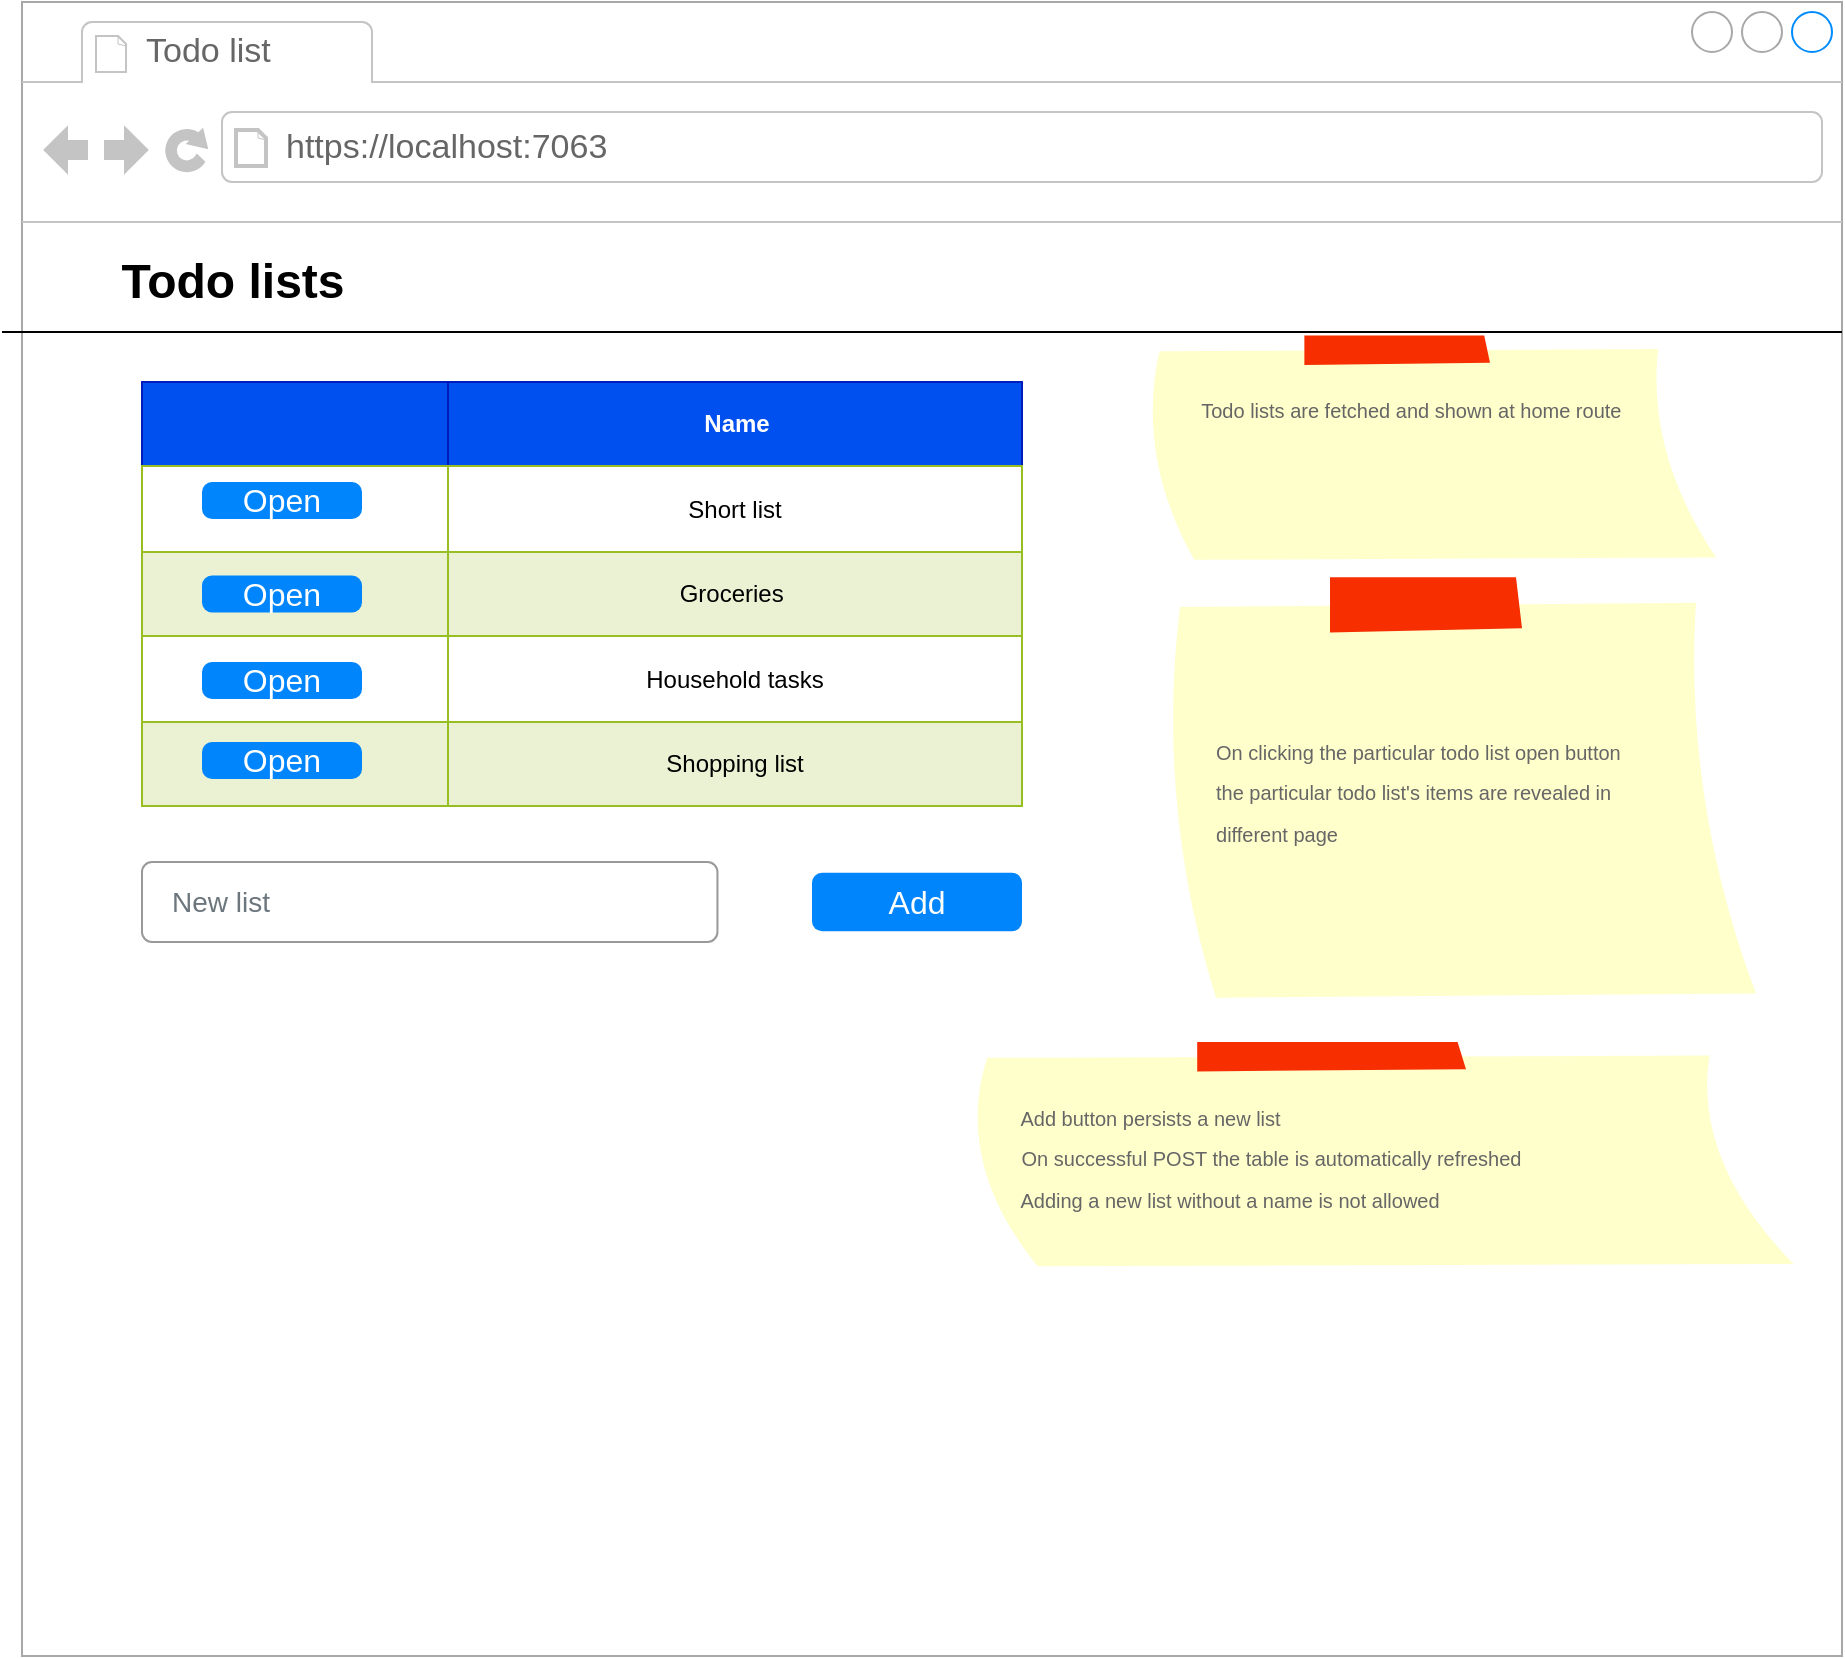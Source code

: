 <mxfile>
    <diagram id="TO62LUzpwMXBoUDi07OC" name="Page-1">
        <mxGraphModel dx="2987" dy="907" grid="1" gridSize="10" guides="1" tooltips="1" connect="1" arrows="1" fold="1" page="1" pageScale="1" pageWidth="850" pageHeight="1100" math="0" shadow="0">
            <root>
                <mxCell id="0"/>
                <mxCell id="1" parent="0"/>
                <mxCell id="76" value="" style="strokeWidth=1;shadow=0;dashed=0;align=center;html=1;shape=mxgraph.mockup.containers.browserWindow;rSize=0;strokeColor=#A8A8A8;strokeColor2=#008cff;strokeColor3=#c4c4c4;mainText=,;recursiveResize=0;fontSize=10;fontColor=#000000;fillColor=#FFFFFF;movable=1;resizable=1;rotatable=1;deletable=1;editable=1;connectable=1;" parent="1" vertex="1">
                    <mxGeometry x="-1690" width="910" height="827" as="geometry"/>
                </mxCell>
                <mxCell id="77" value="Todo list" style="strokeWidth=1;shadow=0;dashed=0;align=center;html=1;shape=mxgraph.mockup.containers.anchor;fontSize=17;fontColor=#666666;align=left;fillColor=#3399FF;" parent="76" vertex="1">
                    <mxGeometry x="60" y="12" width="110" height="26" as="geometry"/>
                </mxCell>
                <mxCell id="78" value="https://localhost:7063" style="strokeWidth=1;shadow=0;dashed=0;align=center;html=1;shape=mxgraph.mockup.containers.anchor;rSize=0;fontSize=17;fontColor=#666666;align=left;fillColor=#3399FF;" parent="76" vertex="1">
                    <mxGeometry x="130" y="60" width="250" height="26" as="geometry"/>
                </mxCell>
                <mxCell id="79" value="E19E2E15-CECE-44CD-B659-2C2EA59C325E" style="childLayout=tableLayout;recursiveResize=0;strokeColor=#98bf21;fillColor=#A7C942;shadow=0;movable=1;resizable=1;rotatable=1;deletable=1;editable=1;connectable=1;" parent="76" vertex="1">
                    <mxGeometry x="60" y="190" width="440" height="212" as="geometry"/>
                </mxCell>
                <mxCell id="80" style="shape=tableRow;horizontal=0;startSize=0;swimlaneHead=0;swimlaneBody=0;top=0;left=0;bottom=0;right=0;dropTarget=0;collapsible=0;recursiveResize=0;expand=0;fontStyle=0;strokeColor=inherit;fillColor=#ffffff;movable=1;resizable=1;rotatable=1;deletable=1;editable=1;connectable=1;" parent="79" vertex="1">
                    <mxGeometry width="440" height="42" as="geometry"/>
                </mxCell>
                <mxCell id="81" value="" style="connectable=1;recursiveResize=0;strokeColor=#001DBC;fillColor=#0050ef;align=center;fontStyle=1;html=1;movable=1;resizable=1;rotatable=1;deletable=1;editable=1;fontColor=#ffffff;" parent="80" vertex="1">
                    <mxGeometry width="153" height="42" as="geometry">
                        <mxRectangle width="153" height="42" as="alternateBounds"/>
                    </mxGeometry>
                </mxCell>
                <mxCell id="82" value="Name" style="connectable=1;recursiveResize=0;strokeColor=#001DBC;fillColor=#0050ef;align=center;fontStyle=1;html=1;movable=1;resizable=1;rotatable=1;deletable=1;editable=1;fontColor=#ffffff;" parent="80" vertex="1">
                    <mxGeometry x="153" width="287" height="42" as="geometry">
                        <mxRectangle width="287" height="42" as="alternateBounds"/>
                    </mxGeometry>
                </mxCell>
                <mxCell id="83" value="" style="shape=tableRow;horizontal=0;startSize=0;swimlaneHead=0;swimlaneBody=0;top=0;left=0;bottom=0;right=0;dropTarget=0;collapsible=0;recursiveResize=0;expand=0;fontStyle=0;strokeColor=inherit;fillColor=#ffffff;movable=1;resizable=1;rotatable=1;deletable=1;editable=1;connectable=1;" parent="79" vertex="1">
                    <mxGeometry y="42" width="440" height="43" as="geometry"/>
                </mxCell>
                <mxCell id="84" value="Value 1" style="connectable=1;recursiveResize=0;strokeColor=inherit;fillColor=inherit;align=center;whiteSpace=wrap;html=1;movable=1;resizable=1;rotatable=1;deletable=1;editable=1;" parent="83" vertex="1">
                    <mxGeometry width="153" height="43" as="geometry">
                        <mxRectangle width="153" height="43" as="alternateBounds"/>
                    </mxGeometry>
                </mxCell>
                <mxCell id="85" value="&lt;font color=&quot;#000000&quot;&gt;Short list&lt;/font&gt;" style="connectable=1;recursiveResize=0;strokeColor=inherit;fillColor=inherit;align=center;whiteSpace=wrap;html=1;movable=1;resizable=1;rotatable=1;deletable=1;editable=1;" parent="83" vertex="1">
                    <mxGeometry x="153" width="287" height="43" as="geometry">
                        <mxRectangle width="287" height="43" as="alternateBounds"/>
                    </mxGeometry>
                </mxCell>
                <mxCell id="87" value="" style="shape=tableRow;horizontal=0;startSize=0;swimlaneHead=0;swimlaneBody=0;top=0;left=0;bottom=0;right=0;dropTarget=0;collapsible=0;recursiveResize=0;expand=0;fontStyle=1;strokeColor=inherit;fillColor=#EAF2D3;movable=1;resizable=1;rotatable=1;deletable=1;editable=1;connectable=1;" parent="79" vertex="1">
                    <mxGeometry y="85" width="440" height="42" as="geometry"/>
                </mxCell>
                <mxCell id="88" value="Value 4" style="connectable=1;recursiveResize=0;strokeColor=inherit;fillColor=inherit;whiteSpace=wrap;html=1;movable=1;resizable=1;rotatable=1;deletable=1;editable=1;" parent="87" vertex="1">
                    <mxGeometry width="153" height="42" as="geometry">
                        <mxRectangle width="153" height="42" as="alternateBounds"/>
                    </mxGeometry>
                </mxCell>
                <mxCell id="89" value="&lt;span style=&quot;color: rgb(0, 0, 0);&quot;&gt;Groceries&amp;nbsp;&lt;/span&gt;" style="connectable=1;recursiveResize=0;strokeColor=inherit;fillColor=inherit;whiteSpace=wrap;html=1;movable=1;resizable=1;rotatable=1;deletable=1;editable=1;" parent="87" vertex="1">
                    <mxGeometry x="153" width="287" height="42" as="geometry">
                        <mxRectangle width="287" height="42" as="alternateBounds"/>
                    </mxGeometry>
                </mxCell>
                <mxCell id="90" value="" style="shape=tableRow;horizontal=0;startSize=0;swimlaneHead=0;swimlaneBody=0;top=0;left=0;bottom=0;right=0;dropTarget=0;collapsible=0;recursiveResize=0;expand=0;fontStyle=0;strokeColor=inherit;fillColor=#ffffff;movable=1;resizable=1;rotatable=1;deletable=1;editable=1;connectable=1;" parent="79" vertex="1">
                    <mxGeometry y="127" width="440" height="43" as="geometry"/>
                </mxCell>
                <mxCell id="91" value="Value 7" style="connectable=1;recursiveResize=0;strokeColor=inherit;fillColor=inherit;fontStyle=0;align=center;whiteSpace=wrap;html=1;movable=1;resizable=1;rotatable=1;deletable=1;editable=1;" parent="90" vertex="1">
                    <mxGeometry width="153" height="43" as="geometry">
                        <mxRectangle width="153" height="43" as="alternateBounds"/>
                    </mxGeometry>
                </mxCell>
                <mxCell id="92" value="&lt;span style=&quot;color: rgb(0, 0, 0);&quot;&gt;Household tasks&lt;/span&gt;" style="connectable=1;recursiveResize=0;strokeColor=inherit;fillColor=inherit;fontStyle=0;align=center;whiteSpace=wrap;html=1;movable=1;resizable=1;rotatable=1;deletable=1;editable=1;" parent="90" vertex="1">
                    <mxGeometry x="153" width="287" height="43" as="geometry">
                        <mxRectangle width="287" height="43" as="alternateBounds"/>
                    </mxGeometry>
                </mxCell>
                <mxCell id="93" value="" style="shape=tableRow;horizontal=0;startSize=0;swimlaneHead=0;swimlaneBody=0;top=0;left=0;bottom=0;right=0;dropTarget=0;collapsible=0;recursiveResize=0;expand=0;fontStyle=1;strokeColor=inherit;fillColor=#EAF2D3;movable=1;resizable=1;rotatable=1;deletable=1;editable=1;connectable=1;" parent="79" vertex="1">
                    <mxGeometry y="170" width="440" height="42" as="geometry"/>
                </mxCell>
                <mxCell id="94" value="Value 10" style="connectable=1;recursiveResize=0;strokeColor=inherit;fillColor=inherit;whiteSpace=wrap;html=1;movable=1;resizable=1;rotatable=1;deletable=1;editable=1;" parent="93" vertex="1">
                    <mxGeometry width="153" height="42" as="geometry">
                        <mxRectangle width="153" height="42" as="alternateBounds"/>
                    </mxGeometry>
                </mxCell>
                <mxCell id="95" value="&lt;span style=&quot;color: rgb(0, 0, 0);&quot;&gt;Shopping list&lt;/span&gt;" style="connectable=1;recursiveResize=0;strokeColor=inherit;fillColor=inherit;whiteSpace=wrap;html=1;movable=1;resizable=1;rotatable=1;deletable=1;editable=1;" parent="93" vertex="1">
                    <mxGeometry x="153" width="287" height="42" as="geometry">
                        <mxRectangle width="287" height="42" as="alternateBounds"/>
                    </mxGeometry>
                </mxCell>
                <mxCell id="96" value="Open" style="html=1;shadow=0;dashed=0;shape=mxgraph.bootstrap.rrect;rSize=5;strokeColor=none;strokeWidth=1;fillColor=#0085FC;fontColor=#FFFFFF;whiteSpace=wrap;align=center;verticalAlign=middle;spacingLeft=0;fontStyle=0;fontSize=16;spacing=5;" parent="76" vertex="1">
                    <mxGeometry x="90" y="286.75" width="80" height="18.5" as="geometry"/>
                </mxCell>
                <mxCell id="98" value="Todo lists" style="text;strokeColor=none;fillColor=none;html=1;fontSize=24;fontStyle=1;verticalAlign=middle;align=center;fontColor=#000000;" parent="76" vertex="1">
                    <mxGeometry x="50" y="120" width="110" height="40" as="geometry"/>
                </mxCell>
                <mxCell id="99" value="Open" style="html=1;shadow=0;dashed=0;shape=mxgraph.bootstrap.rrect;rSize=5;strokeColor=none;strokeWidth=1;fillColor=#0085FC;fontColor=#FFFFFF;whiteSpace=wrap;align=center;verticalAlign=middle;spacingLeft=0;fontStyle=0;fontSize=16;spacing=5;" parent="76" vertex="1">
                    <mxGeometry x="90" y="330" width="80" height="18.5" as="geometry"/>
                </mxCell>
                <mxCell id="100" value="Add" style="html=1;shadow=0;dashed=0;shape=mxgraph.bootstrap.rrect;rSize=5;strokeColor=none;strokeWidth=1;fillColor=#0085FC;fontColor=#FFFFFF;whiteSpace=wrap;align=center;verticalAlign=middle;spacingLeft=0;fontStyle=0;fontSize=16;spacing=5;" parent="76" vertex="1">
                    <mxGeometry x="395" y="435.38" width="105" height="29.25" as="geometry"/>
                </mxCell>
                <mxCell id="101" value="Open" style="html=1;shadow=0;dashed=0;shape=mxgraph.bootstrap.rrect;rSize=5;strokeColor=none;strokeWidth=1;fillColor=#0085FC;fontColor=#FFFFFF;whiteSpace=wrap;align=center;verticalAlign=middle;spacingLeft=0;fontStyle=0;fontSize=16;spacing=5;" parent="76" vertex="1">
                    <mxGeometry x="90" y="240" width="80" height="18.5" as="geometry"/>
                </mxCell>
                <mxCell id="115" value="" style="line;strokeWidth=1;html=1;perimeter=backbonePerimeter;points=[];outlineConnect=0;rounded=1;fontSize=11;fontColor=#000000;fillColor=#FFFFFF;" parent="76" vertex="1">
                    <mxGeometry x="-10" y="160" width="920" height="10" as="geometry"/>
                </mxCell>
                <mxCell id="119" value="&lt;div style=&quot;text-align: justify;&quot;&gt;&lt;font size=&quot;1&quot;&gt;&amp;nbsp; &amp;nbsp; &amp;nbsp; &amp;nbsp; &amp;nbsp; Todo lists are fetched and shown at home route&lt;/font&gt;&lt;/div&gt;&lt;div style=&quot;text-align: justify;&quot;&gt;&lt;font size=&quot;1&quot;&gt;&lt;br&gt;&lt;/font&gt;&lt;/div&gt;&lt;div style=&quot;text-align: justify;&quot;&gt;&lt;font size=&quot;1&quot;&gt;&amp;nbsp; &amp;nbsp; &amp;nbsp; &amp;nbsp; &amp;nbsp; &amp;nbsp; &amp;nbsp; &amp;nbsp; &amp;nbsp; &amp;nbsp; &amp;nbsp;&lt;/font&gt;&lt;/div&gt;" style="strokeWidth=1;shadow=0;dashed=0;align=left;html=1;shape=mxgraph.mockup.text.stickyNote2;fontColor=#666666;mainText=;fontSize=17;whiteSpace=wrap;fillColor=#ffffcc;strokeColor=#F62E00;" parent="76" vertex="1">
                    <mxGeometry x="560" y="166.75" width="290" height="113.25" as="geometry"/>
                </mxCell>
                <mxCell id="120" value="&lt;div style=&quot;text-align: justify;&quot;&gt;&lt;span style=&quot;font-size: x-small; background-color: initial;&quot;&gt;&amp;nbsp; &amp;nbsp; &amp;nbsp; &amp;nbsp; &amp;nbsp;On clicking the particular todo list open button&lt;/span&gt;&lt;/div&gt;&lt;div style=&quot;text-align: justify;&quot;&gt;&lt;span style=&quot;font-size: x-small; background-color: initial;&quot;&gt;&amp;nbsp; &amp;nbsp; &amp;nbsp; &amp;nbsp; &amp;nbsp;the particular todo list's items are revealed in&amp;nbsp;&lt;/span&gt;&lt;/div&gt;&lt;div style=&quot;text-align: justify;&quot;&gt;&lt;span style=&quot;font-size: x-small; background-color: initial;&quot;&gt;&amp;nbsp; &amp;nbsp; &amp;nbsp; &amp;nbsp; &amp;nbsp;different page&lt;/span&gt;&lt;br&gt;&lt;/div&gt;" style="strokeWidth=1;shadow=0;dashed=0;align=left;html=1;shape=mxgraph.mockup.text.stickyNote2;fontColor=#666666;mainText=;fontSize=17;whiteSpace=wrap;fillColor=#ffffcc;strokeColor=#F62E00;" parent="76" vertex="1">
                    <mxGeometry x="570" y="287.63" width="300" height="212.37" as="geometry"/>
                </mxCell>
                <mxCell id="121" value="New list" style="html=1;shadow=0;dashed=0;shape=mxgraph.bootstrap.rrect;rSize=5;fillColor=none;strokeColor=#999999;align=left;spacing=15;fontSize=14;fontColor=#6C767D;" vertex="1" parent="76">
                    <mxGeometry x="59.995" y="430.0" width="287.731" height="40" as="geometry"/>
                </mxCell>
                <mxCell id="122" value="Open" style="html=1;shadow=0;dashed=0;shape=mxgraph.bootstrap.rrect;rSize=5;strokeColor=none;strokeWidth=1;fillColor=#0085FC;fontColor=#FFFFFF;whiteSpace=wrap;align=center;verticalAlign=middle;spacingLeft=0;fontStyle=0;fontSize=16;spacing=5;" vertex="1" parent="76">
                    <mxGeometry x="90" y="370" width="80" height="18.5" as="geometry"/>
                </mxCell>
                <mxCell id="123" value="&lt;div style=&quot;text-align: justify;&quot;&gt;&lt;font size=&quot;1&quot;&gt;&amp;nbsp; &amp;nbsp; &amp;nbsp; &amp;nbsp; &amp;nbsp; Add button persists a new list&amp;nbsp;&lt;/font&gt;&lt;/div&gt;&lt;div style=&quot;text-align: justify;&quot;&gt;&lt;font size=&quot;1&quot;&gt;&amp;nbsp; &amp;nbsp; &amp;nbsp; &amp;nbsp; &amp;nbsp; On successful POST the table is&amp;nbsp;&lt;/font&gt;&lt;span style=&quot;font-size: x-small; background-color: initial;&quot;&gt;automatically refreshed&lt;/span&gt;&lt;/div&gt;&lt;div style=&quot;text-align: justify;&quot;&gt;&lt;span style=&quot;font-size: x-small;&quot;&gt;&amp;nbsp; &amp;nbsp; &amp;nbsp; &amp;nbsp; &amp;nbsp; Adding a new list without a name is not allowed&lt;/span&gt;&lt;font size=&quot;1&quot;&gt;&lt;br&gt;&lt;/font&gt;&lt;/div&gt;" style="strokeWidth=1;shadow=0;dashed=0;align=left;html=1;shape=mxgraph.mockup.text.stickyNote2;fontColor=#666666;mainText=;fontSize=17;whiteSpace=wrap;fillColor=#ffffcc;strokeColor=#F62E00;" vertex="1" parent="76">
                    <mxGeometry x="470" y="520" width="420" height="113.25" as="geometry"/>
                </mxCell>
            </root>
        </mxGraphModel>
    </diagram>
</mxfile>